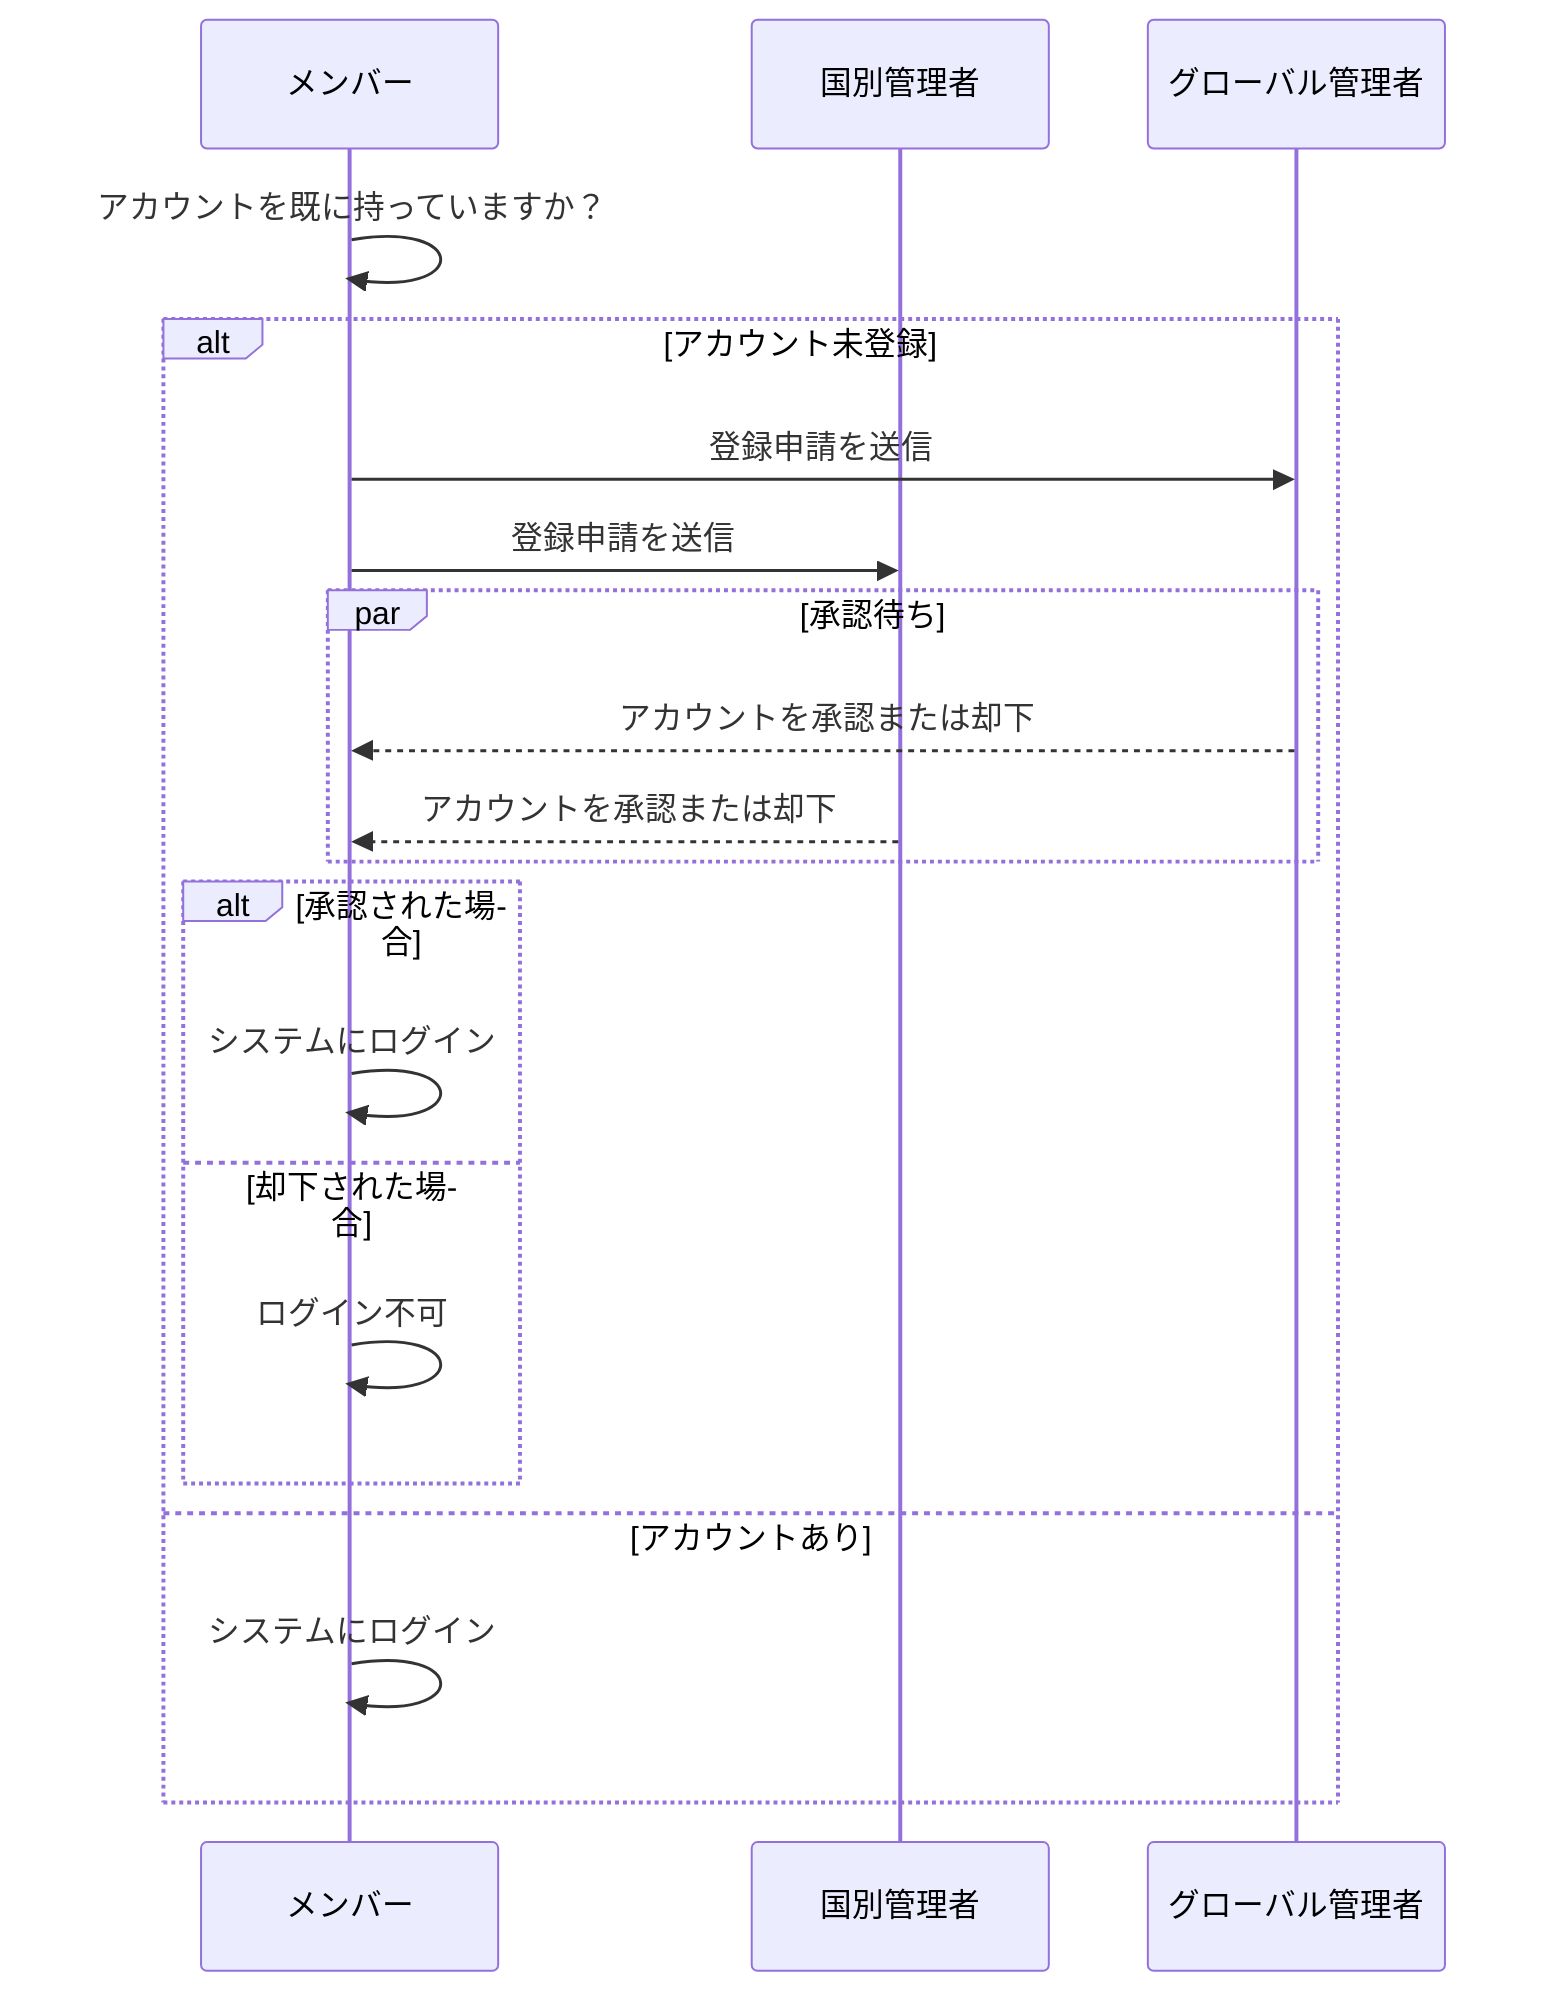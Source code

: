 sequenceDiagram
    participant M as メンバー
    participant CA as 国別管理者
    participant GA as グローバル管理者

    M->>M: アカウントを既に持っていますか？
    alt アカウント未登録

        M->>GA: 登録申請を送信
        M->>CA: 登録申請を送信
        par 承認待ち
            GA-->>M: アカウントを承認または却下
            CA-->>M: アカウントを承認または却下
        end
        alt 承認された場合
            M->>M: システムにログイン
        else 却下された場合
            M->>M: ログイン不可
        end
    else アカウントあり
        M->>M: システムにログイン
    end